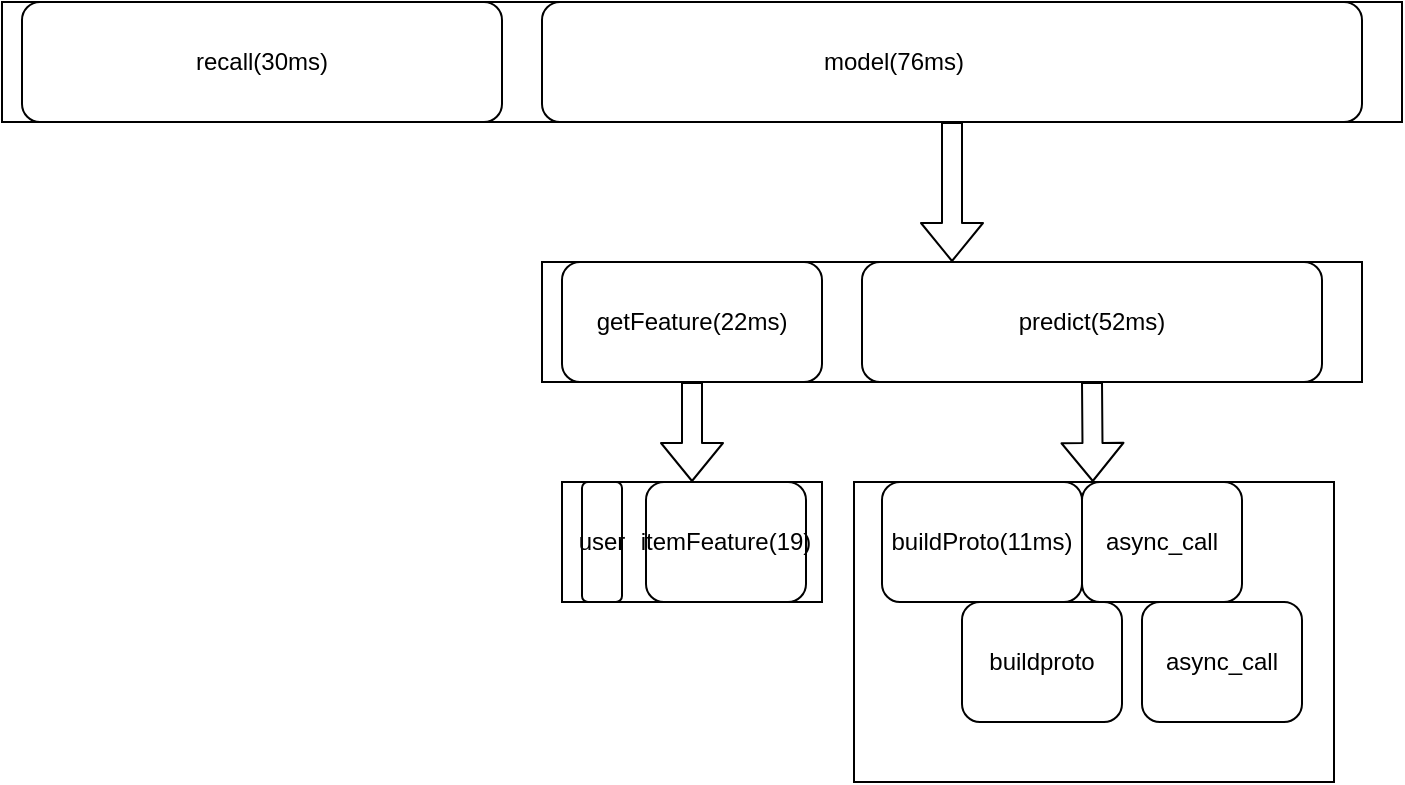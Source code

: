 <mxfile version="13.9.2" type="github">
  <diagram id="UEAZaV06oQafjDegOS_-" name="Page-1">
    <mxGraphModel dx="1426" dy="771" grid="1" gridSize="10" guides="1" tooltips="1" connect="1" arrows="1" fold="1" page="1" pageScale="1" pageWidth="827" pageHeight="1169" math="0" shadow="0">
      <root>
        <mxCell id="0" />
        <mxCell id="1" parent="0" />
        <mxCell id="EQKizvcPX6LPGZTY7q5G-1" value="" style="rounded=0;whiteSpace=wrap;html=1;" vertex="1" parent="1">
          <mxGeometry x="50" y="360" width="700" height="60" as="geometry" />
        </mxCell>
        <mxCell id="EQKizvcPX6LPGZTY7q5G-3" value="" style="rounded=1;whiteSpace=wrap;html=1;" vertex="1" parent="1">
          <mxGeometry x="320" y="360" width="410" height="60" as="geometry" />
        </mxCell>
        <mxCell id="EQKizvcPX6LPGZTY7q5G-5" value="recall(30ms)" style="rounded=1;whiteSpace=wrap;html=1;" vertex="1" parent="1">
          <mxGeometry x="60" y="360" width="240" height="60" as="geometry" />
        </mxCell>
        <mxCell id="EQKizvcPX6LPGZTY7q5G-6" value="model(76ms)" style="text;html=1;strokeColor=none;fillColor=none;align=center;verticalAlign=middle;whiteSpace=wrap;rounded=0;" vertex="1" parent="1">
          <mxGeometry x="476" y="380" width="40" height="20" as="geometry" />
        </mxCell>
        <mxCell id="EQKizvcPX6LPGZTY7q5G-9" value="" style="rounded=0;whiteSpace=wrap;html=1;" vertex="1" parent="1">
          <mxGeometry x="320" y="490" width="410" height="60" as="geometry" />
        </mxCell>
        <mxCell id="EQKizvcPX6LPGZTY7q5G-12" value="" style="shape=flexArrow;endArrow=classic;html=1;exitX=0.5;exitY=1;exitDx=0;exitDy=0;entryX=0.5;entryY=0;entryDx=0;entryDy=0;" edge="1" parent="1" source="EQKizvcPX6LPGZTY7q5G-3" target="EQKizvcPX6LPGZTY7q5G-9">
          <mxGeometry width="50" height="50" relative="1" as="geometry">
            <mxPoint x="190" y="540" as="sourcePoint" />
            <mxPoint x="240" y="490" as="targetPoint" />
          </mxGeometry>
        </mxCell>
        <mxCell id="EQKizvcPX6LPGZTY7q5G-13" value="getFeature(22ms)" style="rounded=1;whiteSpace=wrap;html=1;" vertex="1" parent="1">
          <mxGeometry x="330" y="490" width="130" height="60" as="geometry" />
        </mxCell>
        <mxCell id="EQKizvcPX6LPGZTY7q5G-14" value="predict(52ms)" style="rounded=1;whiteSpace=wrap;html=1;" vertex="1" parent="1">
          <mxGeometry x="480" y="490" width="230" height="60" as="geometry" />
        </mxCell>
        <mxCell id="EQKizvcPX6LPGZTY7q5G-15" value="" style="rounded=0;whiteSpace=wrap;html=1;" vertex="1" parent="1">
          <mxGeometry x="476" y="600" width="240" height="150" as="geometry" />
        </mxCell>
        <mxCell id="EQKizvcPX6LPGZTY7q5G-16" value="" style="shape=flexArrow;endArrow=classic;html=1;exitX=0.5;exitY=1;exitDx=0;exitDy=0;" edge="1" parent="1" source="EQKizvcPX6LPGZTY7q5G-14" target="EQKizvcPX6LPGZTY7q5G-15">
          <mxGeometry width="50" height="50" relative="1" as="geometry">
            <mxPoint x="390" y="420" as="sourcePoint" />
            <mxPoint x="440" y="370" as="targetPoint" />
          </mxGeometry>
        </mxCell>
        <mxCell id="EQKizvcPX6LPGZTY7q5G-17" value="buildProto(11ms)" style="rounded=1;whiteSpace=wrap;html=1;" vertex="1" parent="1">
          <mxGeometry x="490" y="600" width="100" height="60" as="geometry" />
        </mxCell>
        <mxCell id="EQKizvcPX6LPGZTY7q5G-18" value="async_call" style="rounded=1;whiteSpace=wrap;html=1;" vertex="1" parent="1">
          <mxGeometry x="620" y="660" width="80" height="60" as="geometry" />
        </mxCell>
        <mxCell id="EQKizvcPX6LPGZTY7q5G-19" value="buildproto" style="rounded=1;whiteSpace=wrap;html=1;" vertex="1" parent="1">
          <mxGeometry x="530" y="660" width="80" height="60" as="geometry" />
        </mxCell>
        <mxCell id="EQKizvcPX6LPGZTY7q5G-20" value="async_call" style="rounded=1;whiteSpace=wrap;html=1;" vertex="1" parent="1">
          <mxGeometry x="590" y="600" width="80" height="60" as="geometry" />
        </mxCell>
        <mxCell id="EQKizvcPX6LPGZTY7q5G-21" value="" style="rounded=0;whiteSpace=wrap;html=1;" vertex="1" parent="1">
          <mxGeometry x="330" y="600" width="130" height="60" as="geometry" />
        </mxCell>
        <mxCell id="EQKizvcPX6LPGZTY7q5G-22" value="" style="shape=flexArrow;endArrow=classic;html=1;exitX=0.5;exitY=1;exitDx=0;exitDy=0;entryX=0.5;entryY=0;entryDx=0;entryDy=0;" edge="1" parent="1" source="EQKizvcPX6LPGZTY7q5G-13" target="EQKizvcPX6LPGZTY7q5G-21">
          <mxGeometry width="50" height="50" relative="1" as="geometry">
            <mxPoint x="520" y="580" as="sourcePoint" />
            <mxPoint x="570" y="530" as="targetPoint" />
          </mxGeometry>
        </mxCell>
        <mxCell id="EQKizvcPX6LPGZTY7q5G-23" value="itemFeature(19)" style="rounded=1;whiteSpace=wrap;html=1;" vertex="1" parent="1">
          <mxGeometry x="372" y="600" width="80" height="60" as="geometry" />
        </mxCell>
        <mxCell id="EQKizvcPX6LPGZTY7q5G-24" value="user" style="rounded=1;whiteSpace=wrap;html=1;" vertex="1" parent="1">
          <mxGeometry x="340" y="600" width="20" height="60" as="geometry" />
        </mxCell>
      </root>
    </mxGraphModel>
  </diagram>
</mxfile>
